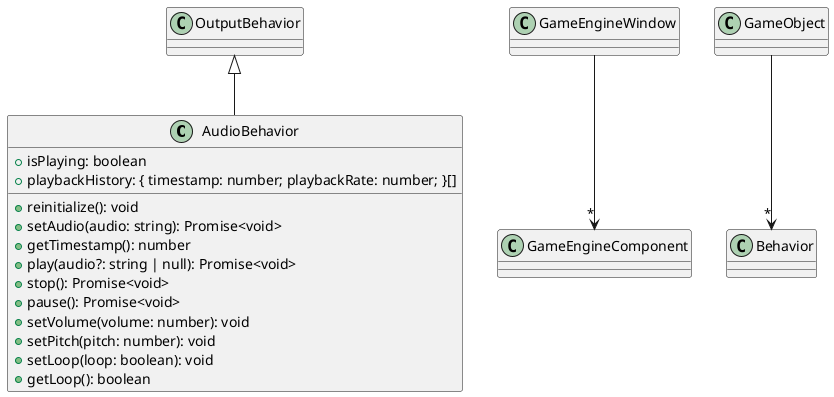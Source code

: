 @startuml
class AudioBehavior extends OutputBehavior {
    +isPlaying: boolean
    +playbackHistory: { timestamp: number; playbackRate: number; }[]
    +reinitialize(): void
    +setAudio(audio: string): Promise<void>
    +getTimestamp(): number
    +play(audio?: string | null): Promise<void>
    +stop(): Promise<void>
    +pause(): Promise<void>
    +setVolume(volume: number): void
    +setPitch(pitch: number): void
    +setLoop(loop: boolean): void
    +getLoop(): boolean
}
GameEngineWindow --> "*" GameEngineComponent
GameObject --> "*" Behavior
@enduml
